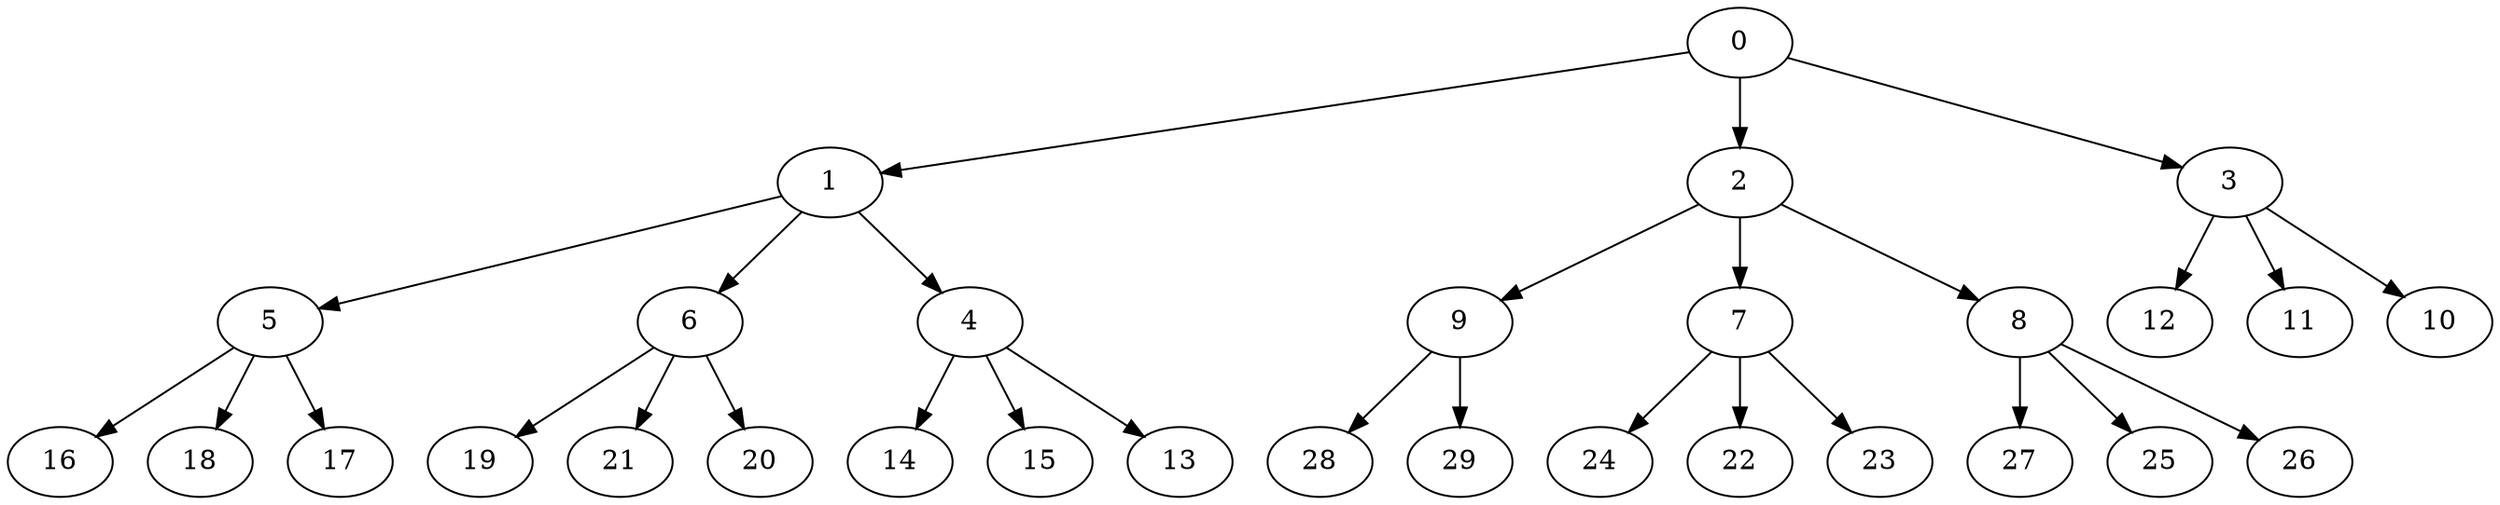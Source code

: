 digraph "OutTree-Balanced-MaxBf-3_Nodes_30_CCR_0.97_WeightType_Random#1_Homogeneous-2" {
0 [Weight=10];
1 [Weight=10];
2 [Weight=3];
3 [Weight=9];
5 [Weight=7];
6 [Weight=3];
9 [Weight=3];
4 [Weight=5];
7 [Weight=2];
8 [Weight=2];
12 [Weight=10];
16 [Weight=10];
19 [Weight=9];
21 [Weight=9];
24 [Weight=9];
28 [Weight=8];
11 [Weight=7];
20 [Weight=7];
27 [Weight=7];
10 [Weight=5];
14 [Weight=5];
22 [Weight=5];
23 [Weight=5];
15 [Weight=4];
18 [Weight=4];
25 [Weight=4];
13 [Weight=3];
17 [Weight=3];
26 [Weight=2];
29 [Weight=2];
4 -> 14 [Weight=6];
9 -> 29 [Weight=4];
2 -> 7 [Weight=8];
3 -> 11 [Weight=6];
4 -> 13 [Weight=8];
7 -> 22 [Weight=2];
9 -> 28 [Weight=6];
7 -> 24 [Weight=5];
2 -> 8 [Weight=8];
8 -> 27 [Weight=5];
6 -> 19 [Weight=5];
0 -> 1 [Weight=5];
8 -> 25 [Weight=8];
3 -> 12 [Weight=7];
5 -> 17 [Weight=5];
1 -> 5 [Weight=3];
6 -> 20 [Weight=7];
0 -> 3 [Weight=2];
5 -> 16 [Weight=4];
1 -> 4 [Weight=4];
8 -> 26 [Weight=8];
5 -> 18 [Weight=5];
3 -> 10 [Weight=10];
1 -> 6 [Weight=8];
2 -> 9 [Weight=2];
6 -> 21 [Weight=5];
4 -> 15 [Weight=4];
0 -> 2 [Weight=9];
7 -> 23 [Weight=8];
}
